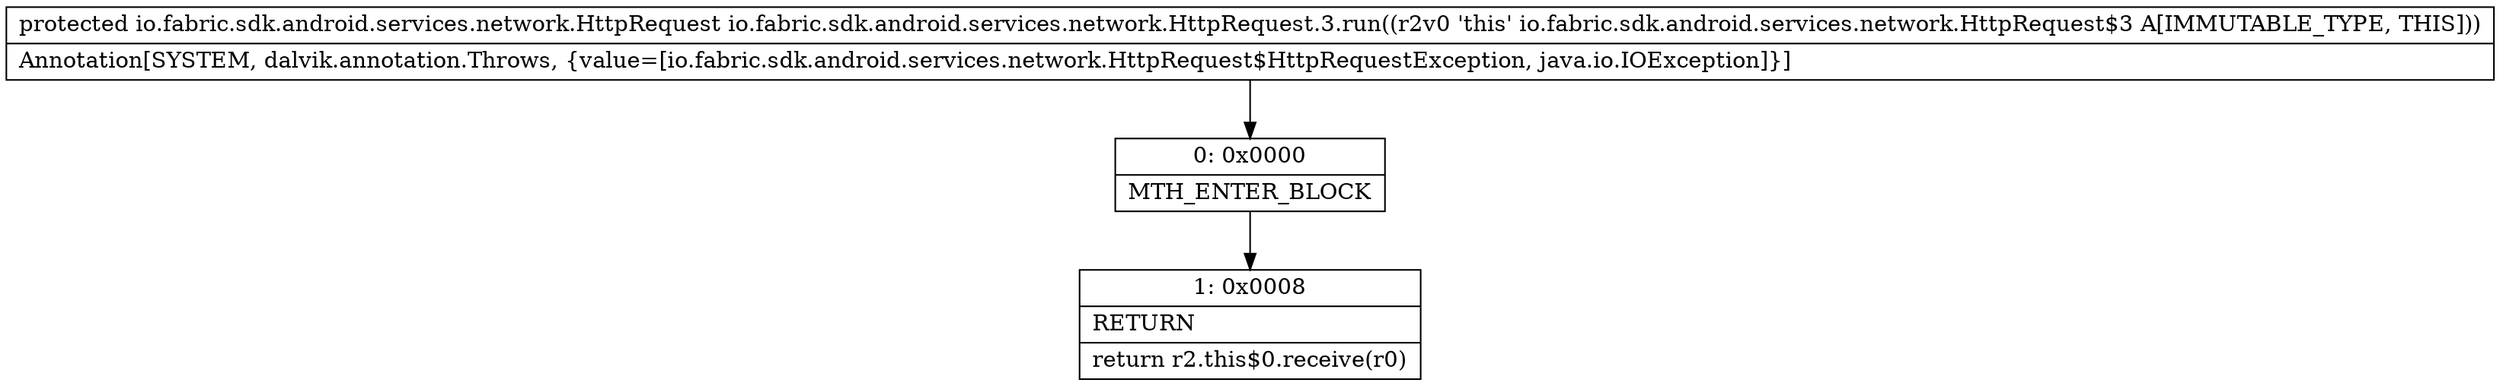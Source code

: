 digraph "CFG forio.fabric.sdk.android.services.network.HttpRequest.3.run()Lio\/fabric\/sdk\/android\/services\/network\/HttpRequest;" {
Node_0 [shape=record,label="{0\:\ 0x0000|MTH_ENTER_BLOCK\l}"];
Node_1 [shape=record,label="{1\:\ 0x0008|RETURN\l|return r2.this$0.receive(r0)\l}"];
MethodNode[shape=record,label="{protected io.fabric.sdk.android.services.network.HttpRequest io.fabric.sdk.android.services.network.HttpRequest.3.run((r2v0 'this' io.fabric.sdk.android.services.network.HttpRequest$3 A[IMMUTABLE_TYPE, THIS]))  | Annotation[SYSTEM, dalvik.annotation.Throws, \{value=[io.fabric.sdk.android.services.network.HttpRequest$HttpRequestException, java.io.IOException]\}]\l}"];
MethodNode -> Node_0;
Node_0 -> Node_1;
}

